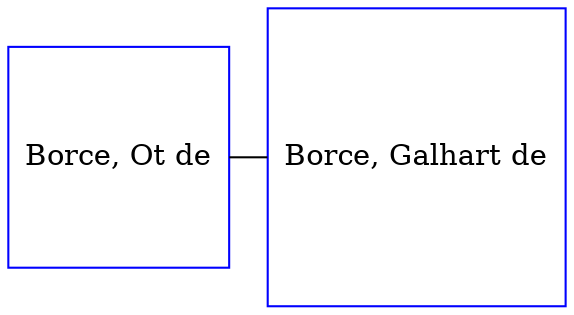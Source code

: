 digraph D {
    edge [dir=none];    node [shape=box];    "025500"   [label="Borce, Ot de", shape=box, regular=1, color="blue"] ;
"011443"   [label="Borce, Galhart de", shape=box, regular=1, color="blue"] ;
{rank=same; 025500->011443};
}